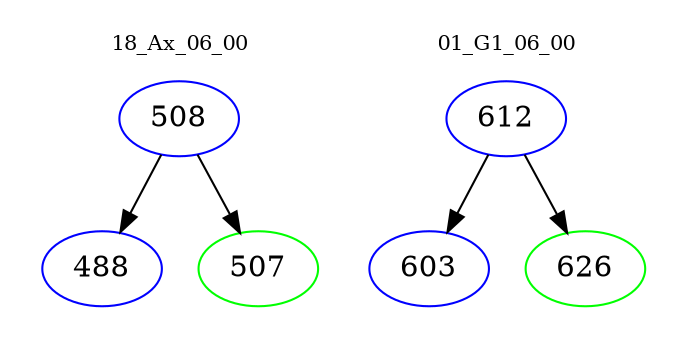 digraph{
subgraph cluster_0 {
color = white
label = "18_Ax_06_00";
fontsize=10;
T0_508 [label="508", color="blue"]
T0_508 -> T0_488 [color="black"]
T0_488 [label="488", color="blue"]
T0_508 -> T0_507 [color="black"]
T0_507 [label="507", color="green"]
}
subgraph cluster_1 {
color = white
label = "01_G1_06_00";
fontsize=10;
T1_612 [label="612", color="blue"]
T1_612 -> T1_603 [color="black"]
T1_603 [label="603", color="blue"]
T1_612 -> T1_626 [color="black"]
T1_626 [label="626", color="green"]
}
}
